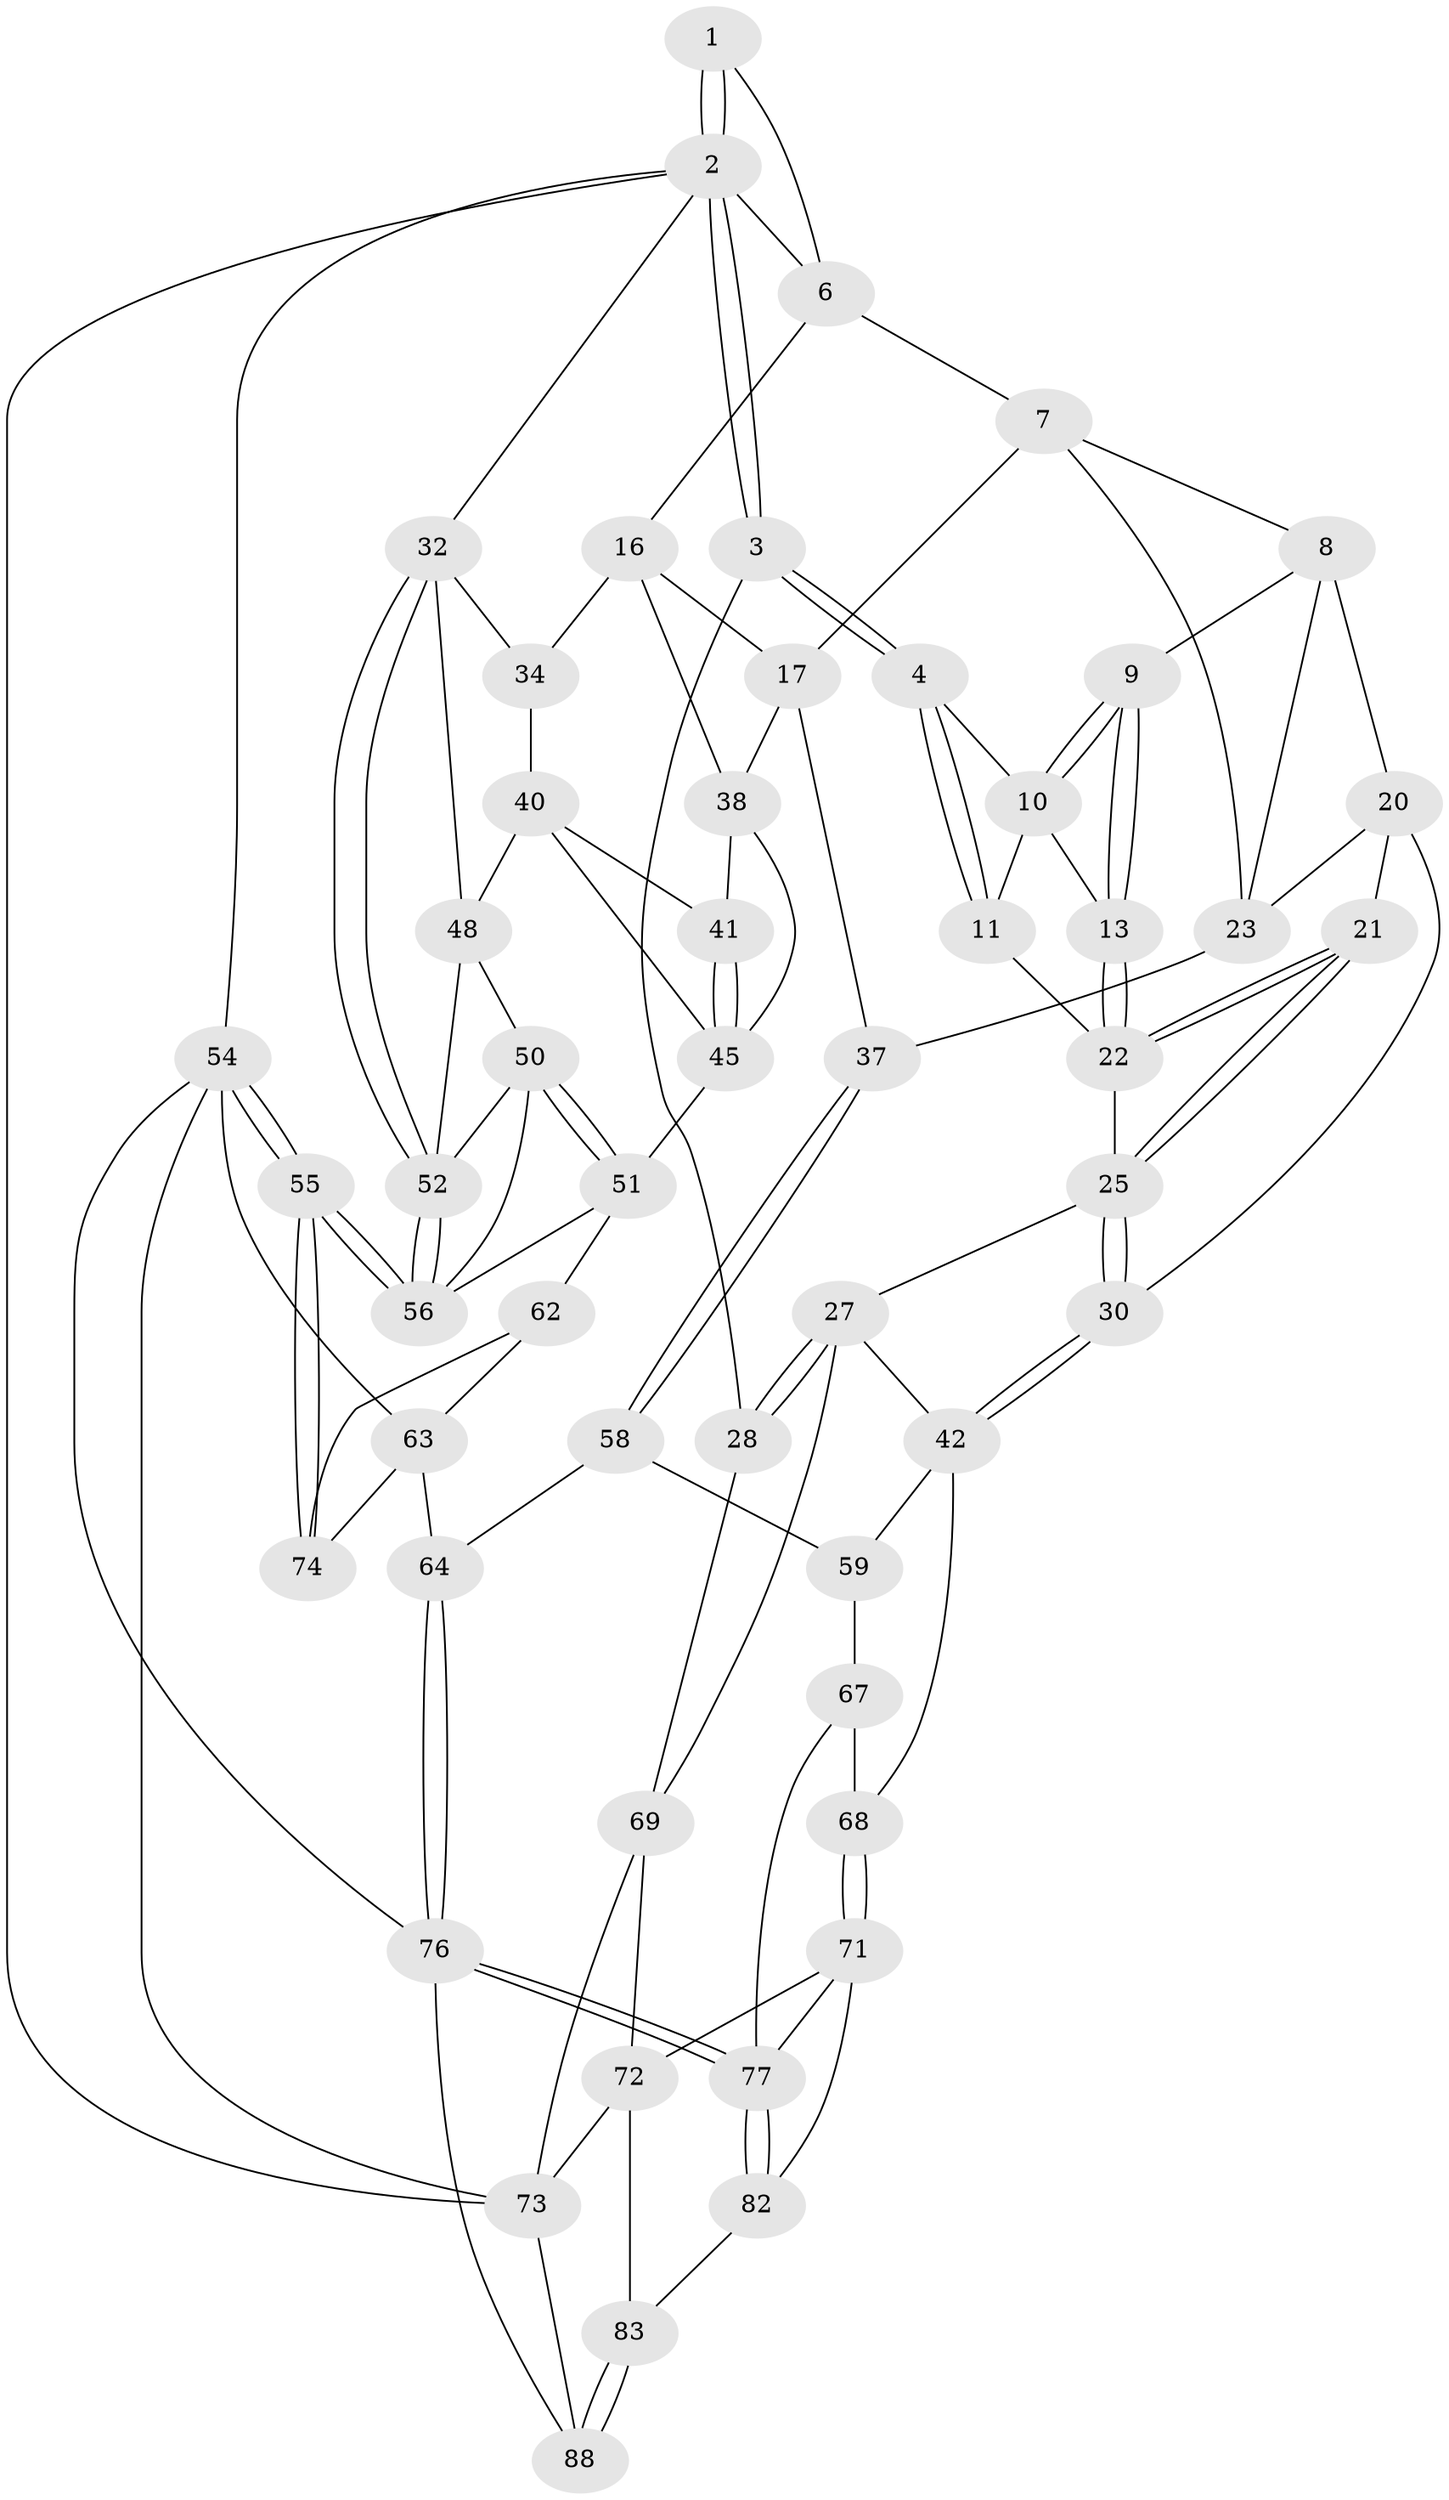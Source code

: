 // original degree distribution, {3: 0.022727272727272728, 6: 0.2159090909090909, 5: 0.5227272727272727, 4: 0.23863636363636365}
// Generated by graph-tools (version 1.1) at 2025/42/03/06/25 10:42:29]
// undirected, 53 vertices, 121 edges
graph export_dot {
graph [start="1"]
  node [color=gray90,style=filled];
  1 [pos="+0.24652281247495433+0"];
  2 [pos="+0+0",super="+15"];
  3 [pos="+0+0.07667248140358539"];
  4 [pos="+0+0.13743034994755118",super="+5"];
  6 [pos="+0.46710859461538035+0",super="+14"];
  7 [pos="+0.4670164119304563+0",super="+18"];
  8 [pos="+0.30555017661109374+0.13877047118723804",super="+19"];
  9 [pos="+0.2497395433390207+0.14139429501744052"];
  10 [pos="+0.21624677012854554+0",super="+12"];
  11 [pos="+0+0.14259399245104368"];
  13 [pos="+0.19249145033524406+0.16183650345672265"];
  16 [pos="+0.7123317065236907+0.20959032309743075",super="+35"];
  17 [pos="+0.6931442747923858+0.21353165704315064",super="+36"];
  20 [pos="+0.28137214333375105+0.2911932504100617",super="+29"];
  21 [pos="+0.19188198961237926+0.2365806065266407"];
  22 [pos="+0.17525624293405367+0.17830840240412252",super="+24"];
  23 [pos="+0.47606917941426563+0.23395901005498085",super="+31"];
  25 [pos="+0.16040129030987038+0.30927269880480357",super="+26"];
  27 [pos="+0.0051738869904011334+0.47900837895359755",super="+44"];
  28 [pos="+0+0.47689996833795856"];
  30 [pos="+0.24219292002158718+0.45042438856086725"];
  32 [pos="+1+0.17683403581435866",super="+33"];
  34 [pos="+0.9546657067800008+0.26058721619274106"];
  37 [pos="+0.4846071522368686+0.46209060785874106"];
  38 [pos="+0.7982470049507382+0.3362927684888653",super="+39"];
  40 [pos="+0.8679013031182715+0.4061815601756675",super="+47"];
  41 [pos="+0.8115066593753+0.35940243908459013"];
  42 [pos="+0.20077896259318942+0.49451772506675873",super="+43"];
  45 [pos="+0.7806309239637554+0.482743265579838",super="+46"];
  48 [pos="+0.8861542982314866+0.4239086744161739",super="+49"];
  50 [pos="+0.8970089442554672+0.5124352778859421",super="+57"];
  51 [pos="+0.7681385790608889+0.6296036119287676",super="+61"];
  52 [pos="+1+0.4015164385282336",super="+53"];
  54 [pos="+1+1",super="+85"];
  55 [pos="+1+0.9317182816354952"];
  56 [pos="+1+0.786268543795201",super="+60"];
  58 [pos="+0.45227928662482003+0.6256923405157996",super="+65"];
  59 [pos="+0.2012893827246723+0.49518401595952344",super="+66"];
  62 [pos="+0.7559975425219776+0.6690061628235933",super="+75"];
  63 [pos="+0.5850050648757961+0.7641882787597676",super="+84"];
  64 [pos="+0.5730151711795319+0.7621874051226002"];
  67 [pos="+0.32652814032573674+0.7121813499030104"];
  68 [pos="+0.2094436444477745+0.7137481681762706"];
  69 [pos="+0.059236498104277786+0.7662960057149546",super="+70"];
  71 [pos="+0.12204039485191413+0.7761675362179877",super="+79"];
  72 [pos="+0.0656063261470182+0.7701380310569464",super="+80"];
  73 [pos="+0+1",super="+81"];
  74 [pos="+1+0.9195123961056262",super="+87"];
  76 [pos="+0.3973942400636751+0.941225979443303",super="+86"];
  77 [pos="+0.39162200518200013+0.9368213818480372",super="+78"];
  82 [pos="+0.21363274490600423+0.9152697158590697"];
  83 [pos="+0.19662711265164218+0.9362155911373145"];
  88 [pos="+0.12310822674064915+1"];
  1 -- 2;
  1 -- 2;
  1 -- 6;
  2 -- 3;
  2 -- 3;
  2 -- 73;
  2 -- 32;
  2 -- 54;
  2 -- 6;
  3 -- 4;
  3 -- 4;
  3 -- 28;
  4 -- 11;
  4 -- 11;
  4 -- 10;
  6 -- 7;
  6 -- 16;
  7 -- 8;
  7 -- 17;
  7 -- 23;
  8 -- 9;
  8 -- 20;
  8 -- 23;
  9 -- 10;
  9 -- 10;
  9 -- 13;
  9 -- 13;
  10 -- 11;
  10 -- 13;
  11 -- 22;
  13 -- 22;
  13 -- 22;
  16 -- 17;
  16 -- 34;
  16 -- 38;
  17 -- 37;
  17 -- 38;
  20 -- 21;
  20 -- 30;
  20 -- 23;
  21 -- 22;
  21 -- 22;
  21 -- 25;
  21 -- 25;
  22 -- 25;
  23 -- 37;
  25 -- 30;
  25 -- 30;
  25 -- 27;
  27 -- 28;
  27 -- 28;
  27 -- 42;
  27 -- 69;
  28 -- 69;
  30 -- 42;
  30 -- 42;
  32 -- 52;
  32 -- 52;
  32 -- 48;
  32 -- 34;
  34 -- 40;
  37 -- 58;
  37 -- 58;
  38 -- 41;
  38 -- 45;
  40 -- 41;
  40 -- 48;
  40 -- 45;
  41 -- 45;
  41 -- 45;
  42 -- 59;
  42 -- 68;
  45 -- 51;
  48 -- 50;
  48 -- 52;
  50 -- 51;
  50 -- 51;
  50 -- 56;
  50 -- 52;
  51 -- 56;
  51 -- 62;
  52 -- 56;
  52 -- 56;
  54 -- 55;
  54 -- 55;
  54 -- 73;
  54 -- 76;
  54 -- 63;
  55 -- 56;
  55 -- 56;
  55 -- 74;
  55 -- 74;
  58 -- 59 [weight=2];
  58 -- 64;
  59 -- 67;
  62 -- 63;
  62 -- 74 [weight=2];
  63 -- 64;
  63 -- 74;
  64 -- 76;
  64 -- 76;
  67 -- 68;
  67 -- 77;
  68 -- 71;
  68 -- 71;
  69 -- 72;
  69 -- 73;
  71 -- 72;
  71 -- 82;
  71 -- 77;
  72 -- 73;
  72 -- 83;
  73 -- 88;
  76 -- 77;
  76 -- 77;
  76 -- 88;
  77 -- 82;
  77 -- 82;
  82 -- 83;
  83 -- 88;
  83 -- 88;
}
